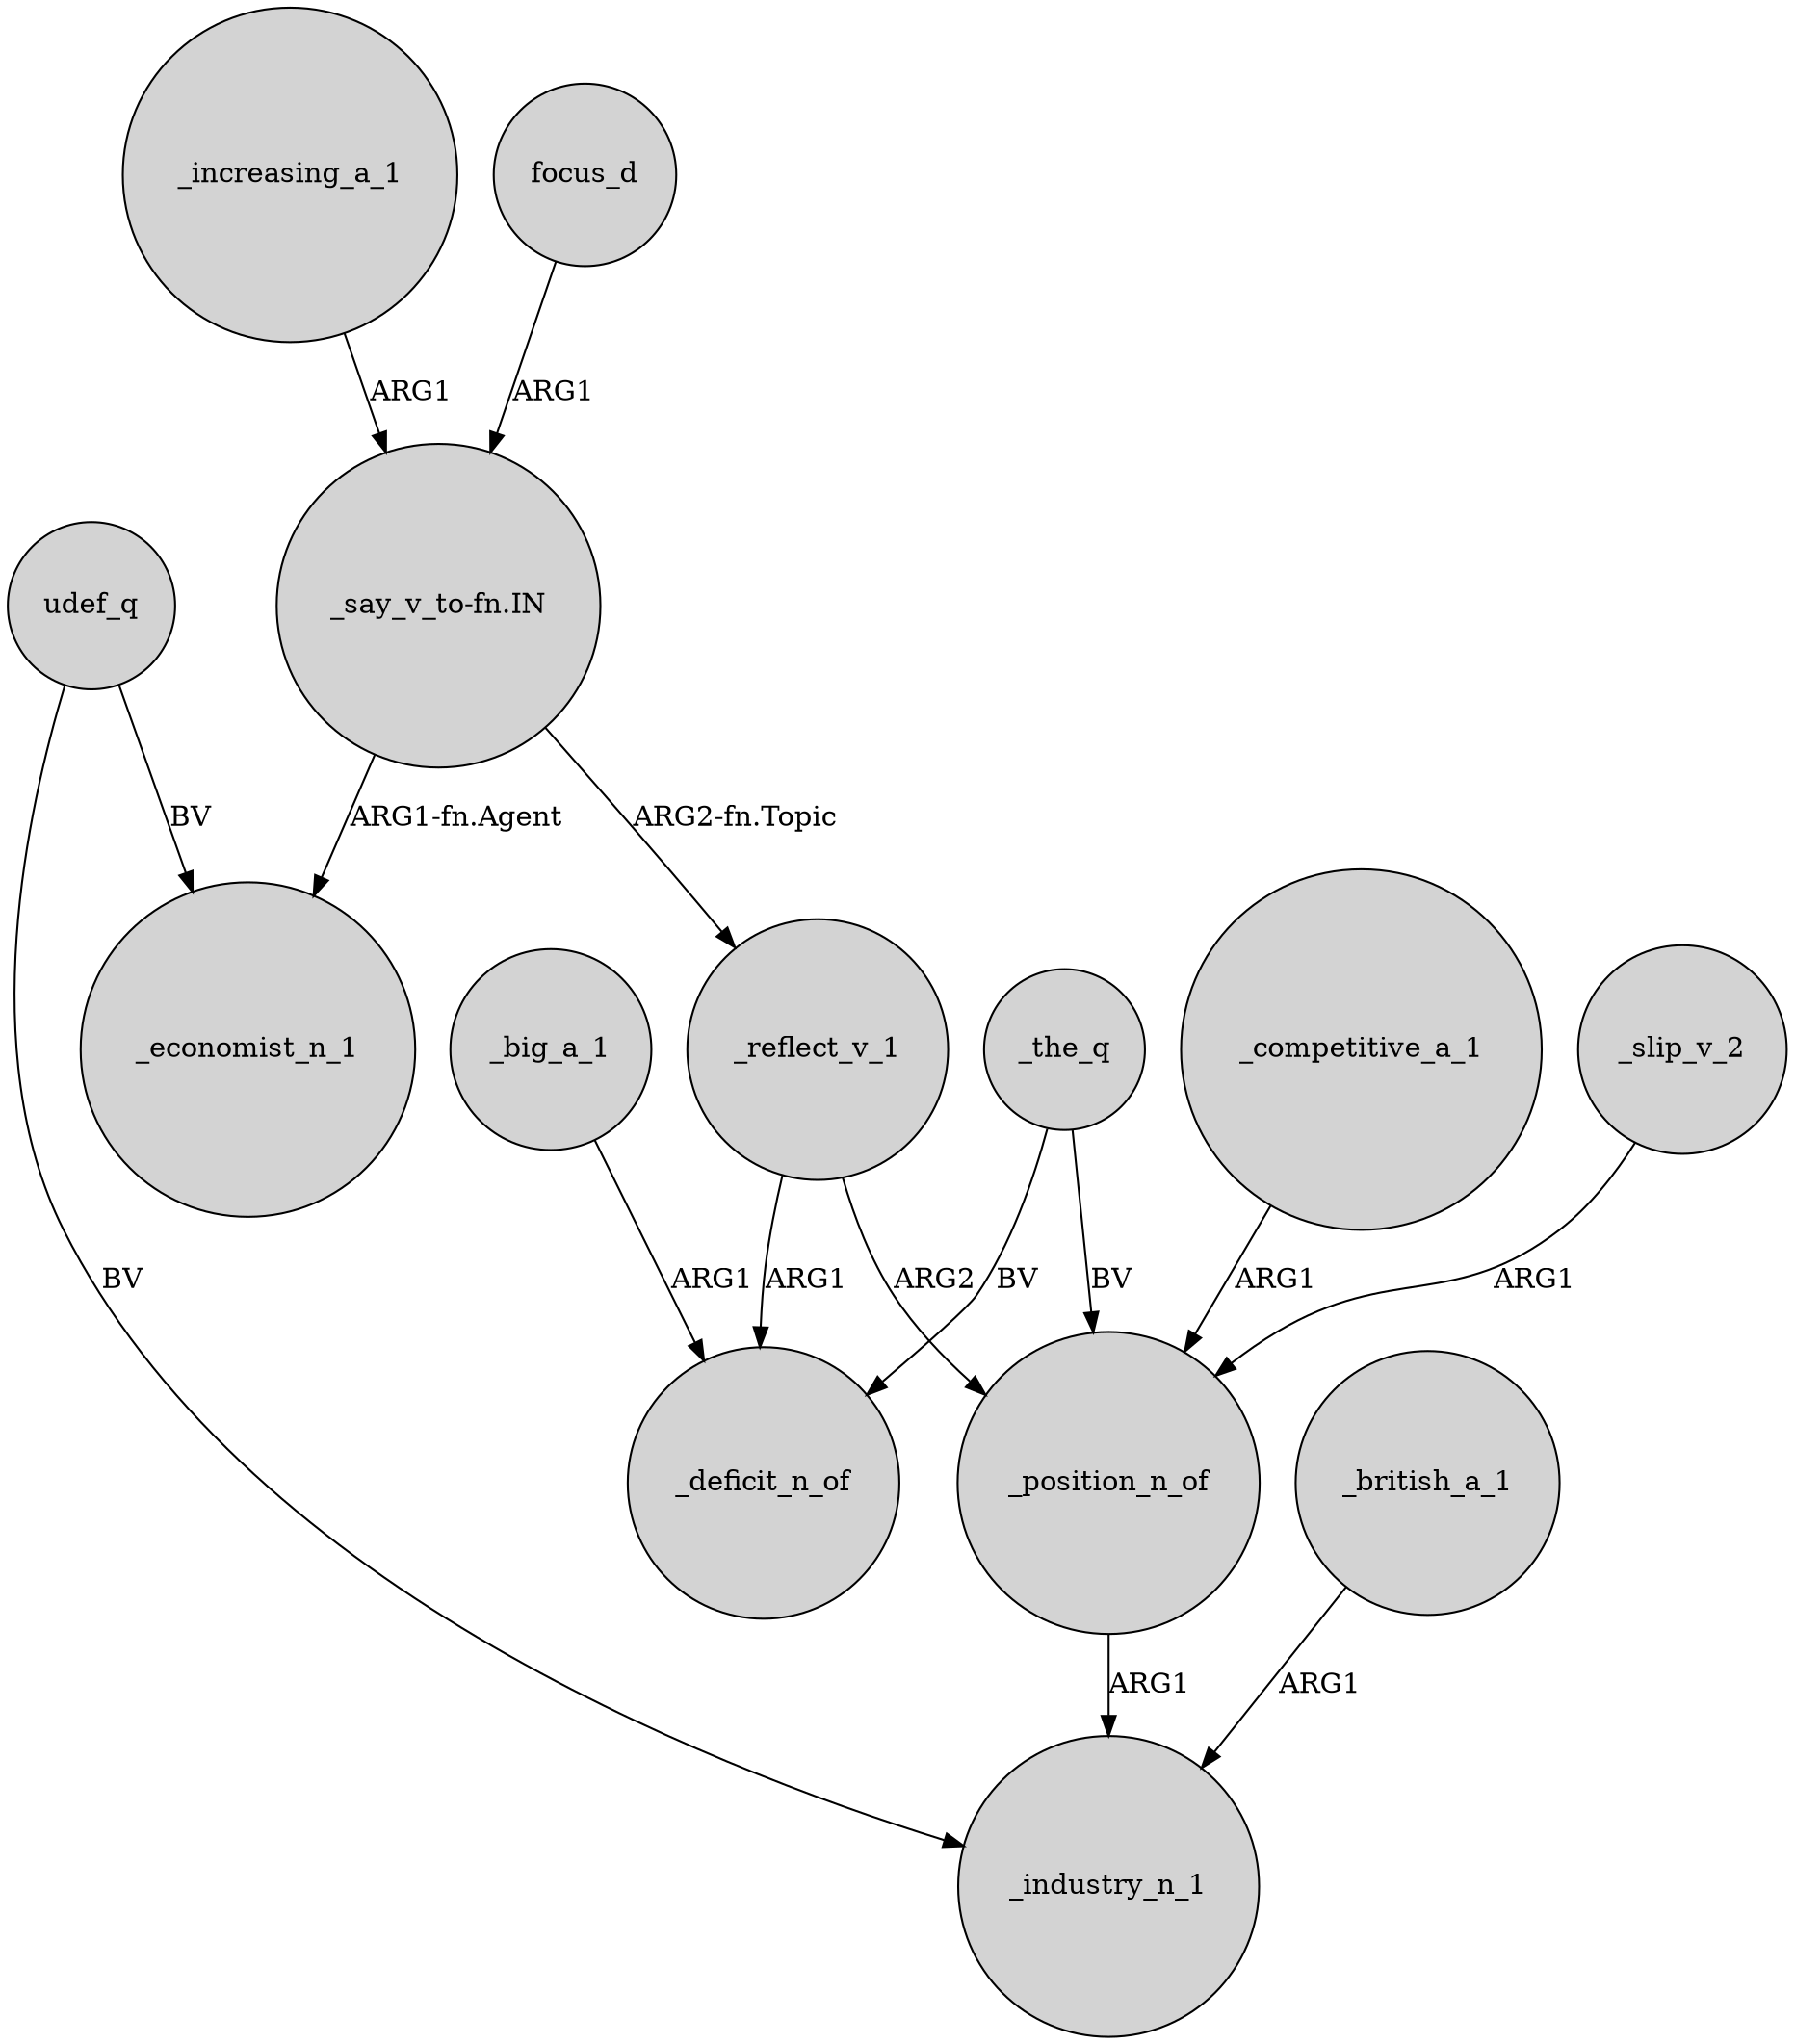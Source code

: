 digraph {
	node [shape=circle style=filled]
	_position_n_of -> _industry_n_1 [label=ARG1]
	_reflect_v_1 -> _position_n_of [label=ARG2]
	_the_q -> _position_n_of [label=BV]
	_the_q -> _deficit_n_of [label=BV]
	"_say_v_to-fn.IN" -> _reflect_v_1 [label="ARG2-fn.Topic"]
	_competitive_a_1 -> _position_n_of [label=ARG1]
	udef_q -> _economist_n_1 [label=BV]
	"_say_v_to-fn.IN" -> _economist_n_1 [label="ARG1-fn.Agent"]
	_reflect_v_1 -> _deficit_n_of [label=ARG1]
	_big_a_1 -> _deficit_n_of [label=ARG1]
	_slip_v_2 -> _position_n_of [label=ARG1]
	_british_a_1 -> _industry_n_1 [label=ARG1]
	_increasing_a_1 -> "_say_v_to-fn.IN" [label=ARG1]
	udef_q -> _industry_n_1 [label=BV]
	focus_d -> "_say_v_to-fn.IN" [label=ARG1]
}
